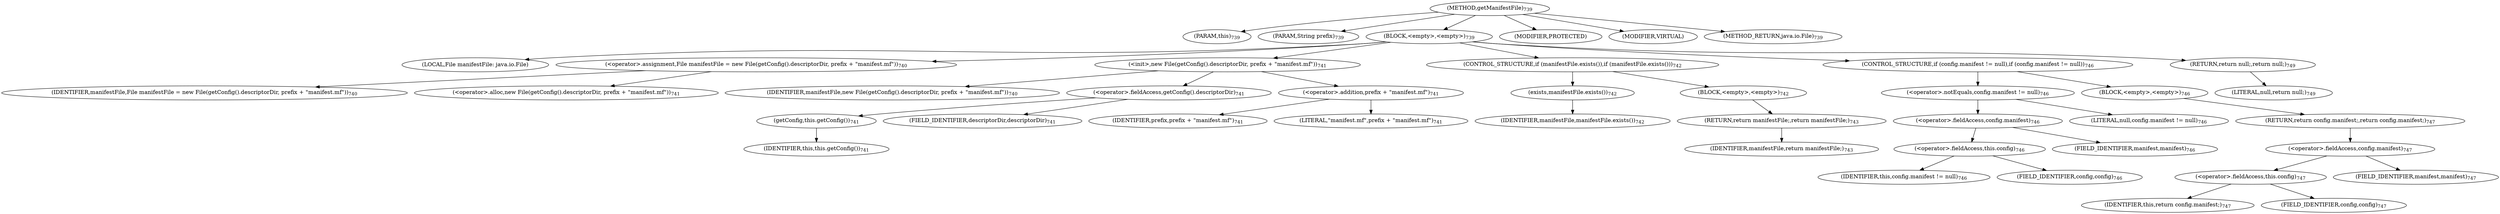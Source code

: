 digraph "getManifestFile" {  
"1539" [label = <(METHOD,getManifestFile)<SUB>739</SUB>> ]
"53" [label = <(PARAM,this)<SUB>739</SUB>> ]
"1540" [label = <(PARAM,String prefix)<SUB>739</SUB>> ]
"1541" [label = <(BLOCK,&lt;empty&gt;,&lt;empty&gt;)<SUB>739</SUB>> ]
"55" [label = <(LOCAL,File manifestFile: java.io.File)> ]
"1542" [label = <(&lt;operator&gt;.assignment,File manifestFile = new File(getConfig().descriptorDir, prefix + &quot;manifest.mf&quot;))<SUB>740</SUB>> ]
"1543" [label = <(IDENTIFIER,manifestFile,File manifestFile = new File(getConfig().descriptorDir, prefix + &quot;manifest.mf&quot;))<SUB>740</SUB>> ]
"1544" [label = <(&lt;operator&gt;.alloc,new File(getConfig().descriptorDir, prefix + &quot;manifest.mf&quot;))<SUB>741</SUB>> ]
"1545" [label = <(&lt;init&gt;,new File(getConfig().descriptorDir, prefix + &quot;manifest.mf&quot;))<SUB>741</SUB>> ]
"54" [label = <(IDENTIFIER,manifestFile,new File(getConfig().descriptorDir, prefix + &quot;manifest.mf&quot;))<SUB>740</SUB>> ]
"1546" [label = <(&lt;operator&gt;.fieldAccess,getConfig().descriptorDir)<SUB>741</SUB>> ]
"1547" [label = <(getConfig,this.getConfig())<SUB>741</SUB>> ]
"52" [label = <(IDENTIFIER,this,this.getConfig())<SUB>741</SUB>> ]
"1548" [label = <(FIELD_IDENTIFIER,descriptorDir,descriptorDir)<SUB>741</SUB>> ]
"1549" [label = <(&lt;operator&gt;.addition,prefix + &quot;manifest.mf&quot;)<SUB>741</SUB>> ]
"1550" [label = <(IDENTIFIER,prefix,prefix + &quot;manifest.mf&quot;)<SUB>741</SUB>> ]
"1551" [label = <(LITERAL,&quot;manifest.mf&quot;,prefix + &quot;manifest.mf&quot;)<SUB>741</SUB>> ]
"1552" [label = <(CONTROL_STRUCTURE,if (manifestFile.exists()),if (manifestFile.exists()))<SUB>742</SUB>> ]
"1553" [label = <(exists,manifestFile.exists())<SUB>742</SUB>> ]
"1554" [label = <(IDENTIFIER,manifestFile,manifestFile.exists())<SUB>742</SUB>> ]
"1555" [label = <(BLOCK,&lt;empty&gt;,&lt;empty&gt;)<SUB>742</SUB>> ]
"1556" [label = <(RETURN,return manifestFile;,return manifestFile;)<SUB>743</SUB>> ]
"1557" [label = <(IDENTIFIER,manifestFile,return manifestFile;)<SUB>743</SUB>> ]
"1558" [label = <(CONTROL_STRUCTURE,if (config.manifest != null),if (config.manifest != null))<SUB>746</SUB>> ]
"1559" [label = <(&lt;operator&gt;.notEquals,config.manifest != null)<SUB>746</SUB>> ]
"1560" [label = <(&lt;operator&gt;.fieldAccess,config.manifest)<SUB>746</SUB>> ]
"1561" [label = <(&lt;operator&gt;.fieldAccess,this.config)<SUB>746</SUB>> ]
"1562" [label = <(IDENTIFIER,this,config.manifest != null)<SUB>746</SUB>> ]
"1563" [label = <(FIELD_IDENTIFIER,config,config)<SUB>746</SUB>> ]
"1564" [label = <(FIELD_IDENTIFIER,manifest,manifest)<SUB>746</SUB>> ]
"1565" [label = <(LITERAL,null,config.manifest != null)<SUB>746</SUB>> ]
"1566" [label = <(BLOCK,&lt;empty&gt;,&lt;empty&gt;)<SUB>746</SUB>> ]
"1567" [label = <(RETURN,return config.manifest;,return config.manifest;)<SUB>747</SUB>> ]
"1568" [label = <(&lt;operator&gt;.fieldAccess,config.manifest)<SUB>747</SUB>> ]
"1569" [label = <(&lt;operator&gt;.fieldAccess,this.config)<SUB>747</SUB>> ]
"1570" [label = <(IDENTIFIER,this,return config.manifest;)<SUB>747</SUB>> ]
"1571" [label = <(FIELD_IDENTIFIER,config,config)<SUB>747</SUB>> ]
"1572" [label = <(FIELD_IDENTIFIER,manifest,manifest)<SUB>747</SUB>> ]
"1573" [label = <(RETURN,return null;,return null;)<SUB>749</SUB>> ]
"1574" [label = <(LITERAL,null,return null;)<SUB>749</SUB>> ]
"1575" [label = <(MODIFIER,PROTECTED)> ]
"1576" [label = <(MODIFIER,VIRTUAL)> ]
"1577" [label = <(METHOD_RETURN,java.io.File)<SUB>739</SUB>> ]
  "1539" -> "53" 
  "1539" -> "1540" 
  "1539" -> "1541" 
  "1539" -> "1575" 
  "1539" -> "1576" 
  "1539" -> "1577" 
  "1541" -> "55" 
  "1541" -> "1542" 
  "1541" -> "1545" 
  "1541" -> "1552" 
  "1541" -> "1558" 
  "1541" -> "1573" 
  "1542" -> "1543" 
  "1542" -> "1544" 
  "1545" -> "54" 
  "1545" -> "1546" 
  "1545" -> "1549" 
  "1546" -> "1547" 
  "1546" -> "1548" 
  "1547" -> "52" 
  "1549" -> "1550" 
  "1549" -> "1551" 
  "1552" -> "1553" 
  "1552" -> "1555" 
  "1553" -> "1554" 
  "1555" -> "1556" 
  "1556" -> "1557" 
  "1558" -> "1559" 
  "1558" -> "1566" 
  "1559" -> "1560" 
  "1559" -> "1565" 
  "1560" -> "1561" 
  "1560" -> "1564" 
  "1561" -> "1562" 
  "1561" -> "1563" 
  "1566" -> "1567" 
  "1567" -> "1568" 
  "1568" -> "1569" 
  "1568" -> "1572" 
  "1569" -> "1570" 
  "1569" -> "1571" 
  "1573" -> "1574" 
}

